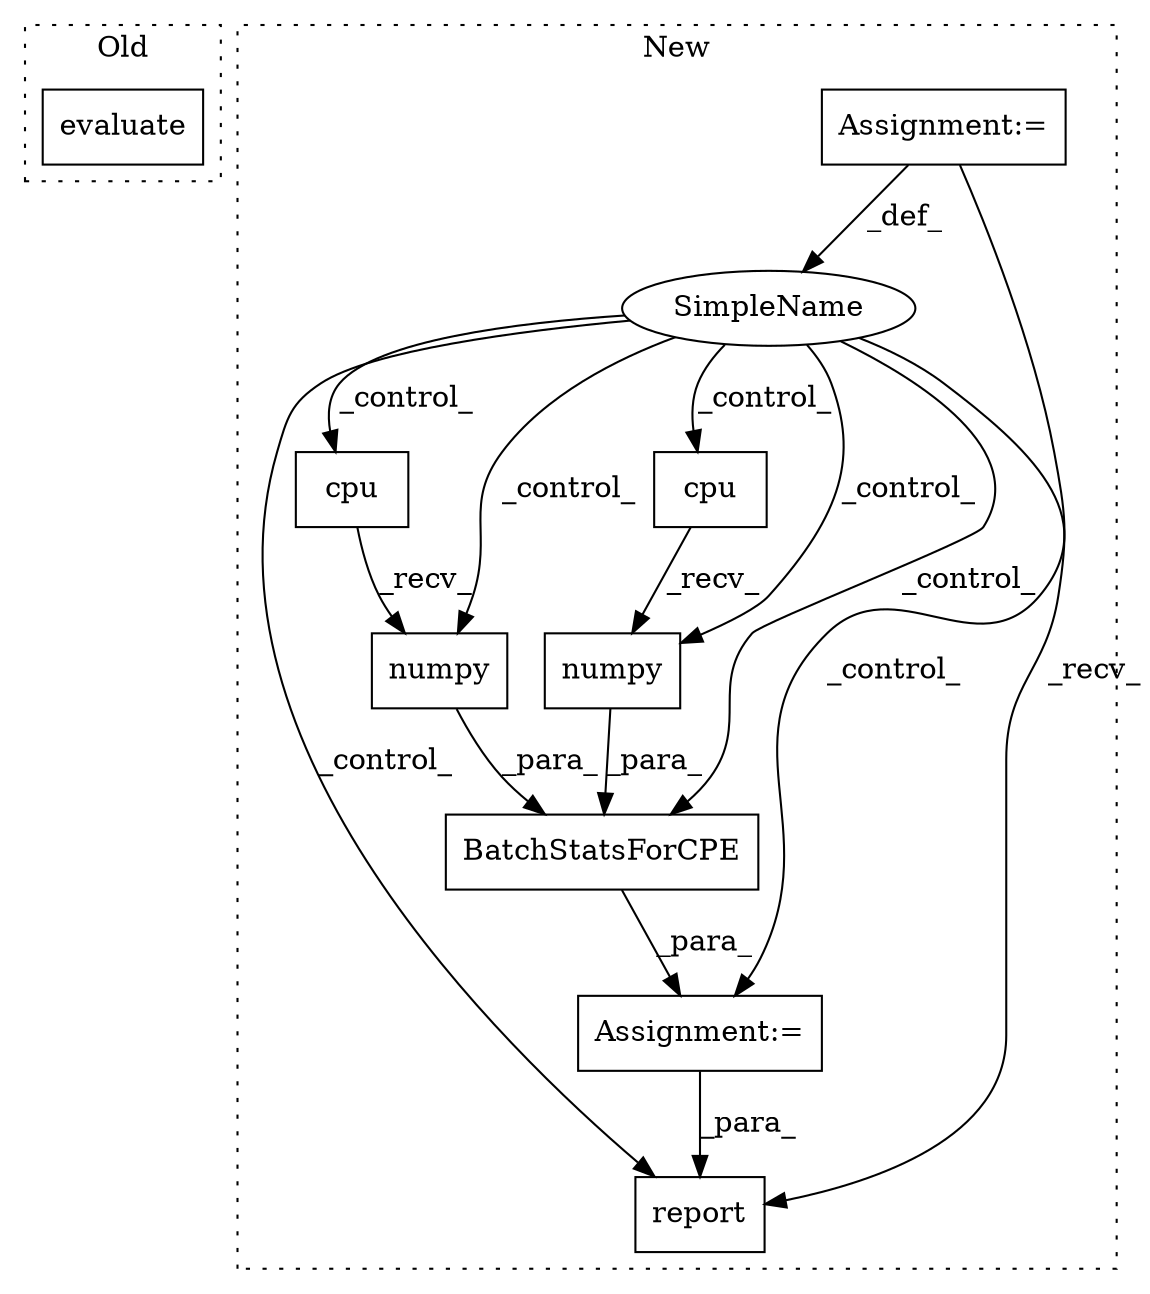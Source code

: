 digraph G {
subgraph cluster0 {
1 [label="evaluate" a="32" s="5005,5023" l="9,1" shape="box"];
label = "Old";
style="dotted";
}
subgraph cluster1 {
2 [label="numpy" a="32" s="5269" l="7" shape="box"];
3 [label="SimpleName" a="42" s="" l="" shape="ellipse"];
4 [label="cpu" a="32" s="5231" l="5" shape="box"];
5 [label="numpy" a="32" s="5237" l="7" shape="box"];
6 [label="cpu" a="32" s="5263" l="5" shape="box"];
7 [label="report" a="32" s="5295,5311" l="7,1" shape="box"];
8 [label="Assignment:=" a="7" s="2070" l="9" shape="box"];
9 [label="BatchStatsForCPE" a="32" s="5197,5276" l="17,1" shape="box"];
10 [label="Assignment:=" a="7" s="5196" l="1" shape="box"];
label = "New";
style="dotted";
}
2 -> 9 [label="_para_"];
3 -> 2 [label="_control_"];
3 -> 6 [label="_control_"];
3 -> 10 [label="_control_"];
3 -> 5 [label="_control_"];
3 -> 9 [label="_control_"];
3 -> 7 [label="_control_"];
3 -> 4 [label="_control_"];
4 -> 5 [label="_recv_"];
5 -> 9 [label="_para_"];
6 -> 2 [label="_recv_"];
8 -> 3 [label="_def_"];
8 -> 7 [label="_recv_"];
9 -> 10 [label="_para_"];
10 -> 7 [label="_para_"];
}